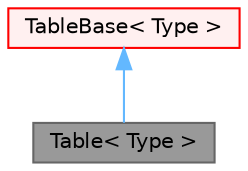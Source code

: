 digraph "Table&lt; Type &gt;"
{
 // LATEX_PDF_SIZE
  bgcolor="transparent";
  edge [fontname=Helvetica,fontsize=10,labelfontname=Helvetica,labelfontsize=10];
  node [fontname=Helvetica,fontsize=10,shape=box,height=0.2,width=0.4];
  Node1 [id="Node000001",label="Table\< Type \>",height=0.2,width=0.4,color="gray40", fillcolor="grey60", style="filled", fontcolor="black",tooltip="Templated table container function."];
  Node2 -> Node1 [id="edge1_Node000001_Node000002",dir="back",color="steelblue1",style="solid",tooltip=" "];
  Node2 [id="Node000002",label="TableBase\< Type \>",height=0.2,width=0.4,color="red", fillcolor="#FFF0F0", style="filled",URL="$classFoam_1_1Function1Types_1_1TableBase.html",tooltip="Base class for table with bounds handling, interpolation and integration."];
}
